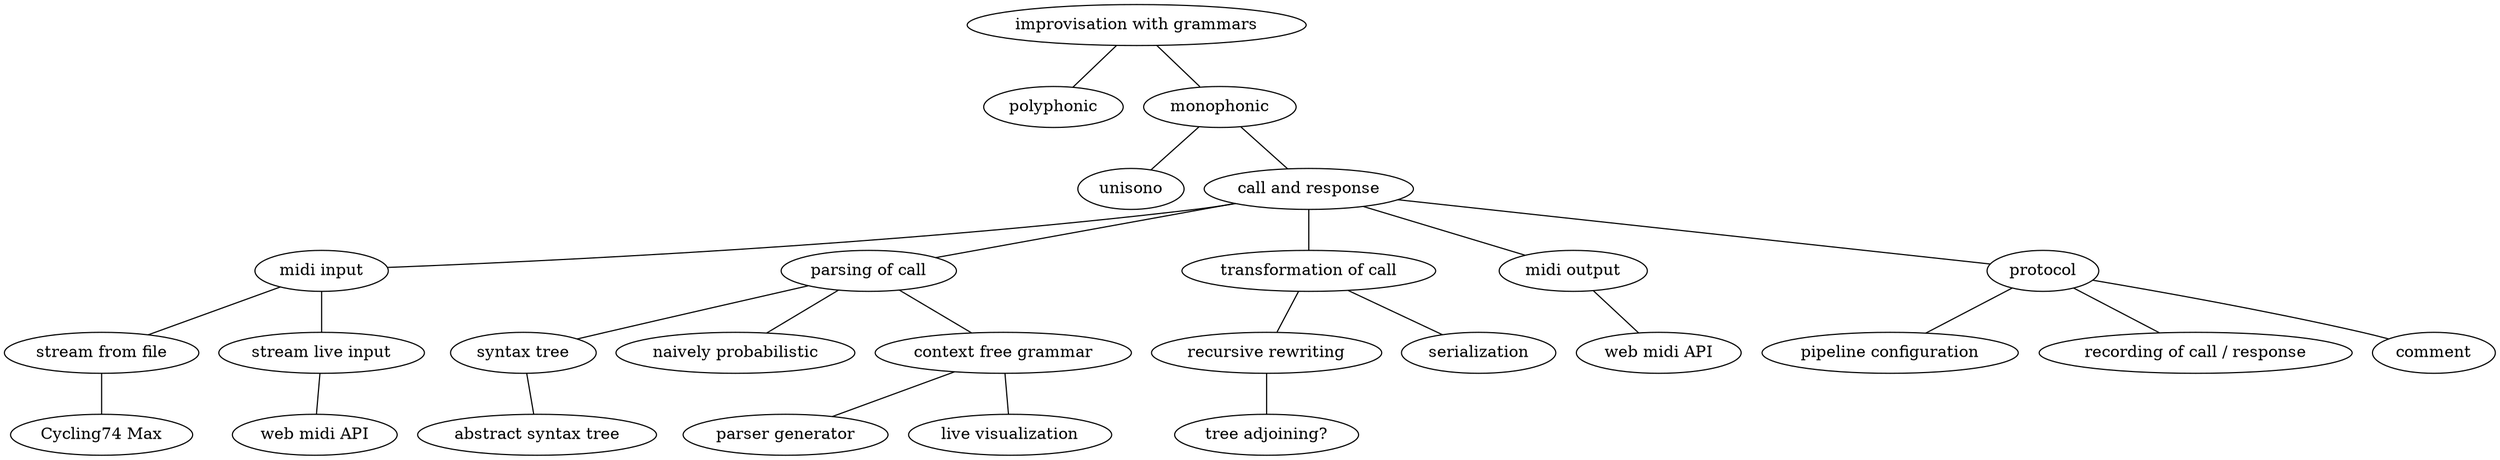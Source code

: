 graph G {

  start [label="improvisation with grammars"]
  polyphonic
  monophonic
  unisono
  cnr [label="call and response"]
  midiin [label="midi input"]
  strf [label="stream from file"]
  strl [label="stream live input"]
  cyc74max [label="Cycling74 Max"]
  webmidiin [label="web midi API"]
  poc [label="parsing of call"]
  st [label="syntax tree"]
  nvprb [label="naively probabilistic"]
  ast [label="abstract syntax tree"]
  recrew [label="recursive rewriting"]
  srlz [label="serialization"]
  tradj [label="tree adjoining?"]
  toc [label="transformation of call"]
  midiout [label="midi output"]
  webmidiout [label="web midi API"]
  cfg [label="context free grammar"]
  pgen [label="parser generator"]
  viz [label="live visualization"]
  ptcl [label="protocol"]
  cfgs [label="pipeline configuration"]
  rec [label="recording of call / response"]
  comm [label="comment"]

  start -- polyphonic
  start -- monophonic
  monophonic -- unisono
  monophonic -- cnr

    cnr -- midiin // symbolic vs. raw audio omitted
      midiin -- strf
        strf -- cyc74max
      midiin -- strl
        strl -- webmidiin

    cnr -- poc
    poc -- cfg
      cfg -- pgen
      cfg -- viz
    poc -- nvprb
    poc -- st
      st -- ast

    cnr -- toc
      toc -- recrew
      toc -- srlz
        recrew -- tradj

    cnr -- midiout
      midiout -- webmidiout

    cnr -- ptcl
      ptcl -- cfgs
      ptcl -- rec
      ptcl -- comm
  
}
